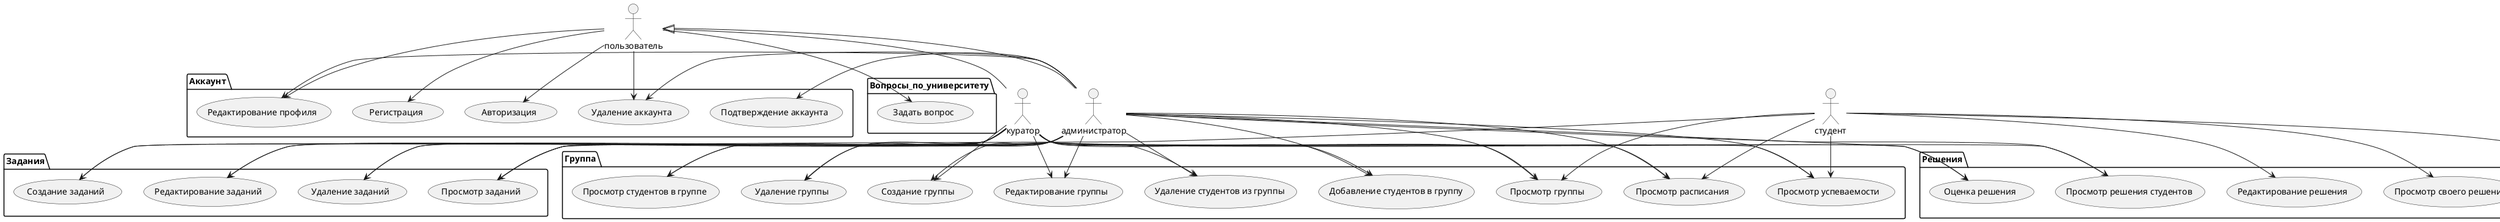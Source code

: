 @startuml univerese usecase 

:пользователь: as user
:студент: as student
:администратор: as admin
:куратор: as mentor

user <|-- admin
user <|-- mentor

package Задания {
    usecase "Просмотр заданий" as view_tasks
    usecase "Редактирование заданий" as edit_tasks
    usecase "Создание заданий" as create_tasks
    usecase "Удаление заданий" as delete_tasks

    student --> view_tasks
    
    mentor --> view_tasks
    mentor --> edit_tasks
    mentor --> create_tasks
    mentor --> delete_tasks

    admin --> view_tasks
    admin --> edit_tasks
    admin --> create_tasks
    admin --> delete_tasks

}

package Решения {
    usecase "Отправка решения" as send_solution
    usecase "Просмотр своего решения" as view_solution
    usecase "Просмотр решения студентов" as view_students_solutions
    usecase "Оценка решения" as mark_solution
    usecase "Редактирование решения" as edit_solution

    student --> send_solution
    student --> view_solution
    student --> edit_solution

    mentor --> view_students_solutions
    mentor --> mark_solution

    admin --> view_students_solutions
    admin --> mark_solution
}

package Аккаунт {
    usecase "Регистрация" as register
    usecase "Авторизация" as login
    usecase "Редактирование профиля" as edit_profile
    usecase "Удаление аккаунта" as delete_account

    usecase "Подтверждение аккаунта" as confirm_account

    user --> register
    user --> login
    user --> edit_profile
    user --> delete_account

    admin -> edit_profile
    admin -> delete_account
    admin -> confirm_account
}

package Вопросы_по_университету {
    usecase "Задать вопрос" as ask_question
    
    user --> ask_question
}

package Группа {
    usecase "Просмотр группы" as view_group
    usecase "Просмотр успеваемости" as view_performance
    usecase "Просмотр расписания" as view_schedule
    usecase "Редактирование группы" as edit_group
    usecase "Создание группы" as create_group
    usecase "Удаление группы" as delete_group
    usecase "Просмотр студентов в группе" as view_students
    usecase "Добавление студентов в группу" as add_students
    usecase "Удаление студентов из группы" as delete_students

    student --> view_group
    student --> view_performance
    student --> view_schedule

    mentor --> view_group
    mentor --> view_performance
    mentor --> view_schedule
    mentor --> edit_group
    mentor --> create_group
    mentor --> delete_group
    mentor --> view_students
    mentor --> add_students
    mentor --> delete_students


    admin --> view_group
    admin --> view_performance
    admin --> view_schedule
    admin --> edit_group
    admin --> create_group
    admin --> delete_group
    admin --> view_students
    admin --> add_students
    admin --> delete_students

}



